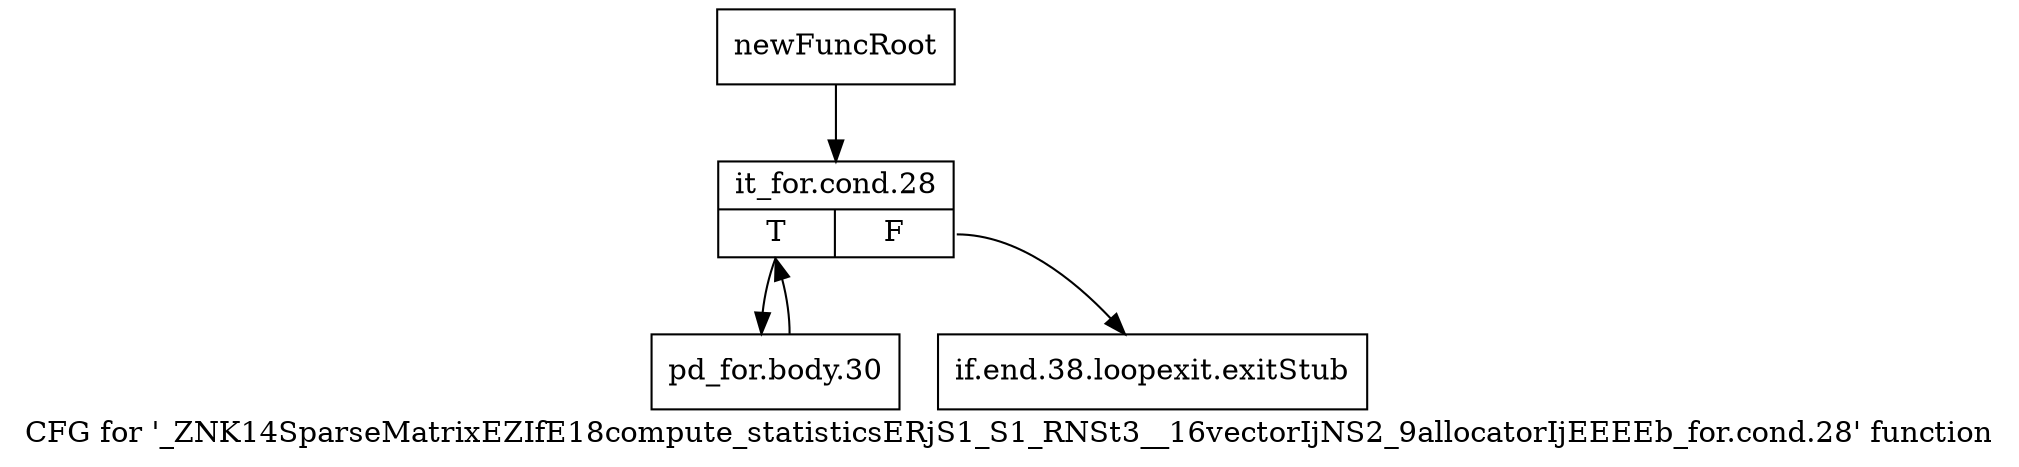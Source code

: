 digraph "CFG for '_ZNK14SparseMatrixEZIfE18compute_statisticsERjS1_S1_RNSt3__16vectorIjNS2_9allocatorIjEEEEb_for.cond.28' function" {
	label="CFG for '_ZNK14SparseMatrixEZIfE18compute_statisticsERjS1_S1_RNSt3__16vectorIjNS2_9allocatorIjEEEEb_for.cond.28' function";

	Node0x97114a0 [shape=record,label="{newFuncRoot}"];
	Node0x97114a0 -> Node0x9711540;
	Node0x97114f0 [shape=record,label="{if.end.38.loopexit.exitStub}"];
	Node0x9711540 [shape=record,label="{it_for.cond.28|{<s0>T|<s1>F}}"];
	Node0x9711540:s0 -> Node0x9711590;
	Node0x9711540:s1 -> Node0x97114f0;
	Node0x9711590 [shape=record,label="{pd_for.body.30}"];
	Node0x9711590 -> Node0x9711540;
}
